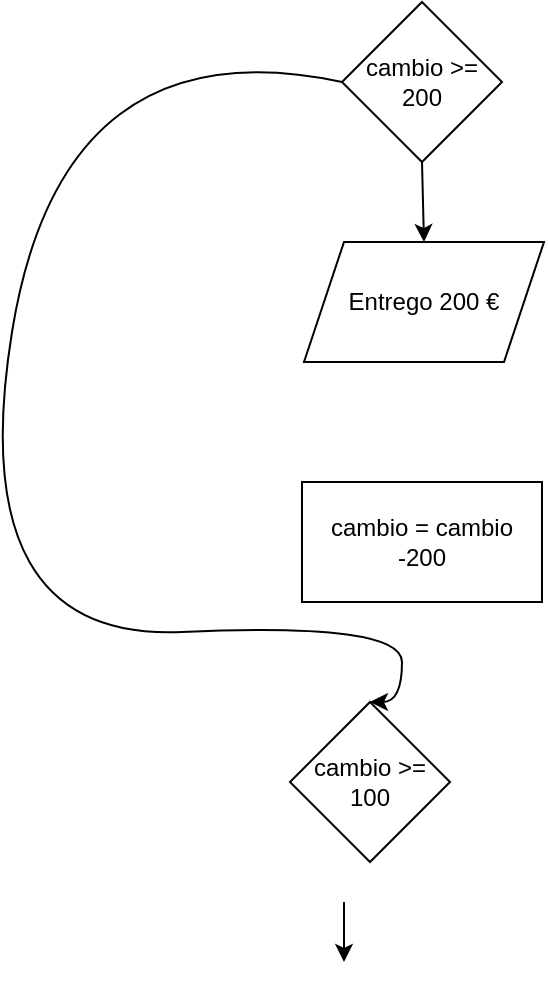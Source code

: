 <mxfile version="20.3.3" type="github">
  <diagram id="dV5AvFHwJiYVH1rTCUHf" name="Página-1">
    <mxGraphModel dx="492" dy="525" grid="1" gridSize="10" guides="1" tooltips="1" connect="1" arrows="1" fold="1" page="1" pageScale="1" pageWidth="827" pageHeight="1169" math="0" shadow="0">
      <root>
        <mxCell id="0" />
        <mxCell id="1" parent="0" />
        <mxCell id="HclYsy6iczqrfvcCUk_A-1" value="cambio &amp;gt;= 200" style="rhombus;whiteSpace=wrap;html=1;" vertex="1" parent="1">
          <mxGeometry x="360" y="190" width="80" height="80" as="geometry" />
        </mxCell>
        <mxCell id="HclYsy6iczqrfvcCUk_A-2" value="Entrego 200 €" style="shape=parallelogram;perimeter=parallelogramPerimeter;whiteSpace=wrap;html=1;fixedSize=1;" vertex="1" parent="1">
          <mxGeometry x="341" y="310" width="120" height="60" as="geometry" />
        </mxCell>
        <mxCell id="HclYsy6iczqrfvcCUk_A-3" value="cambio = cambio -200" style="rounded=0;whiteSpace=wrap;html=1;" vertex="1" parent="1">
          <mxGeometry x="340" y="430" width="120" height="60" as="geometry" />
        </mxCell>
        <mxCell id="HclYsy6iczqrfvcCUk_A-4" value="" style="endArrow=classic;html=1;rounded=0;exitX=0.5;exitY=1;exitDx=0;exitDy=0;entryX=0.5;entryY=0;entryDx=0;entryDy=0;" edge="1" parent="1" source="HclYsy6iczqrfvcCUk_A-1" target="HclYsy6iczqrfvcCUk_A-2">
          <mxGeometry width="50" height="50" relative="1" as="geometry">
            <mxPoint x="390" y="300" as="sourcePoint" />
            <mxPoint x="440" y="250" as="targetPoint" />
          </mxGeometry>
        </mxCell>
        <mxCell id="HclYsy6iczqrfvcCUk_A-5" value="" style="curved=1;endArrow=classic;html=1;rounded=0;exitX=0;exitY=0.5;exitDx=0;exitDy=0;entryX=0.5;entryY=0;entryDx=0;entryDy=0;" edge="1" parent="1" source="HclYsy6iczqrfvcCUk_A-1" target="HclYsy6iczqrfvcCUk_A-6">
          <mxGeometry width="50" height="50" relative="1" as="geometry">
            <mxPoint x="390" y="500" as="sourcePoint" />
            <mxPoint x="400" y="570" as="targetPoint" />
            <Array as="points">
              <mxPoint x="220" y="200" />
              <mxPoint x="170" y="510" />
              <mxPoint x="390" y="500" />
              <mxPoint x="390" y="540" />
            </Array>
          </mxGeometry>
        </mxCell>
        <mxCell id="HclYsy6iczqrfvcCUk_A-6" value="cambio &amp;gt;= 100" style="rhombus;whiteSpace=wrap;html=1;" vertex="1" parent="1">
          <mxGeometry x="334" y="540" width="80" height="80" as="geometry" />
        </mxCell>
        <mxCell id="HclYsy6iczqrfvcCUk_A-42" value="" style="endArrow=classic;html=1;rounded=0;" edge="1" parent="1">
          <mxGeometry width="50" height="50" relative="1" as="geometry">
            <mxPoint x="361" y="640" as="sourcePoint" />
            <mxPoint x="361" y="670" as="targetPoint" />
          </mxGeometry>
        </mxCell>
      </root>
    </mxGraphModel>
  </diagram>
</mxfile>
